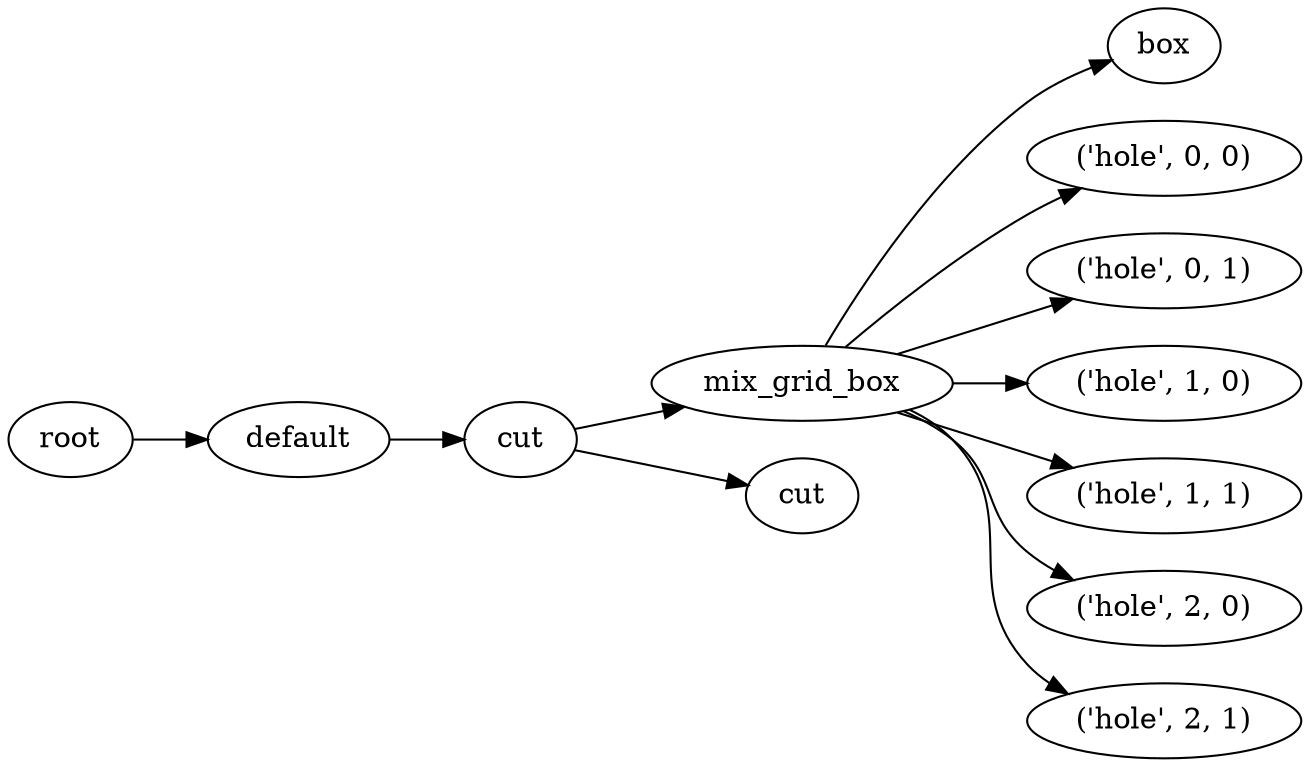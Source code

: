 digraph default {
	graph [rankdir=LR]
	root_102 [label=root href="javascript:s=&quot;\(\)\nNone&quot;; console.log(s); alert(s);"]
	default_103 [label=default href="javascript:s=&quot;\(&#x27;default&#x27;,\)\nMixGridBoxSeparators&quot;; console.log(s); alert(s);" tooltip=MixGridBoxSeparators]
	cut_104 [label=cut href="javascript:s=&quot;\(&#x27;default&#x27;,\ &#x27;cut&#x27;\)\nMaker&quot;; console.log(s); alert(s);" tooltip=Maker]
	mix_grid_box_105 [label=mix_grid_box href="javascript:s=&quot;\(&#x27;default&#x27;,\ &#x27;cut&#x27;,\ &#x27;mix_grid_box&#x27;\)\nMixGridBox&quot;; console.log(s); alert(s);" tooltip=MixGridBox]
	box_106 [label=box href="javascript:s=&quot;\(&#x27;default&#x27;,\ &#x27;cut&#x27;,\ &#x27;mix_grid_box&#x27;,\ &#x27;box&#x27;\)\nBox&quot;; console.log(s); alert(s);" tooltip=Box]
	hole_107 [label="\('hole',\ 0,\ 0\)" href="javascript:s=&quot;\(&#x27;default&#x27;,\ &#x27;cut&#x27;,\ &#x27;mix_grid_box&#x27;,\ \(&#x27;hole&#x27;,\ 0,\ 0\)\)\nBox&quot;; console.log(s); alert(s);" tooltip=Box]
	hole_108 [label="\('hole',\ 0,\ 1\)" href="javascript:s=&quot;\(&#x27;default&#x27;,\ &#x27;cut&#x27;,\ &#x27;mix_grid_box&#x27;,\ \(&#x27;hole&#x27;,\ 0,\ 1\)\)\nBox&quot;; console.log(s); alert(s);" tooltip=Box]
	hole_109 [label="\('hole',\ 1,\ 0\)" href="javascript:s=&quot;\(&#x27;default&#x27;,\ &#x27;cut&#x27;,\ &#x27;mix_grid_box&#x27;,\ \(&#x27;hole&#x27;,\ 1,\ 0\)\)\nBox&quot;; console.log(s); alert(s);" tooltip=Box]
	hole_110 [label="\('hole',\ 1,\ 1\)" href="javascript:s=&quot;\(&#x27;default&#x27;,\ &#x27;cut&#x27;,\ &#x27;mix_grid_box&#x27;,\ \(&#x27;hole&#x27;,\ 1,\ 1\)\)\nBox&quot;; console.log(s); alert(s);" tooltip=Box]
	hole_111 [label="\('hole',\ 2,\ 0\)" href="javascript:s=&quot;\(&#x27;default&#x27;,\ &#x27;cut&#x27;,\ &#x27;mix_grid_box&#x27;,\ \(&#x27;hole&#x27;,\ 2,\ 0\)\)\nBox&quot;; console.log(s); alert(s);" tooltip=Box]
	hole_112 [label="\('hole',\ 2,\ 1\)" href="javascript:s=&quot;\(&#x27;default&#x27;,\ &#x27;cut&#x27;,\ &#x27;mix_grid_box&#x27;,\ \(&#x27;hole&#x27;,\ 2,\ 1\)\)\nBox&quot;; console.log(s); alert(s);" tooltip=Box]
	cut_113 [label=cut href="javascript:s=&quot;\(&#x27;default&#x27;,\ &#x27;cut&#x27;,\ &#x27;cut&#x27;\)\nBox&quot;; console.log(s); alert(s);" tooltip=Box]
	root_102 -> default_103
	default_103 -> cut_104
	cut_104 -> mix_grid_box_105
	mix_grid_box_105 -> box_106
	mix_grid_box_105 -> hole_107
	mix_grid_box_105 -> hole_108
	mix_grid_box_105 -> hole_109
	mix_grid_box_105 -> hole_110
	mix_grid_box_105 -> hole_111
	mix_grid_box_105 -> hole_112
	cut_104 -> cut_113
}
